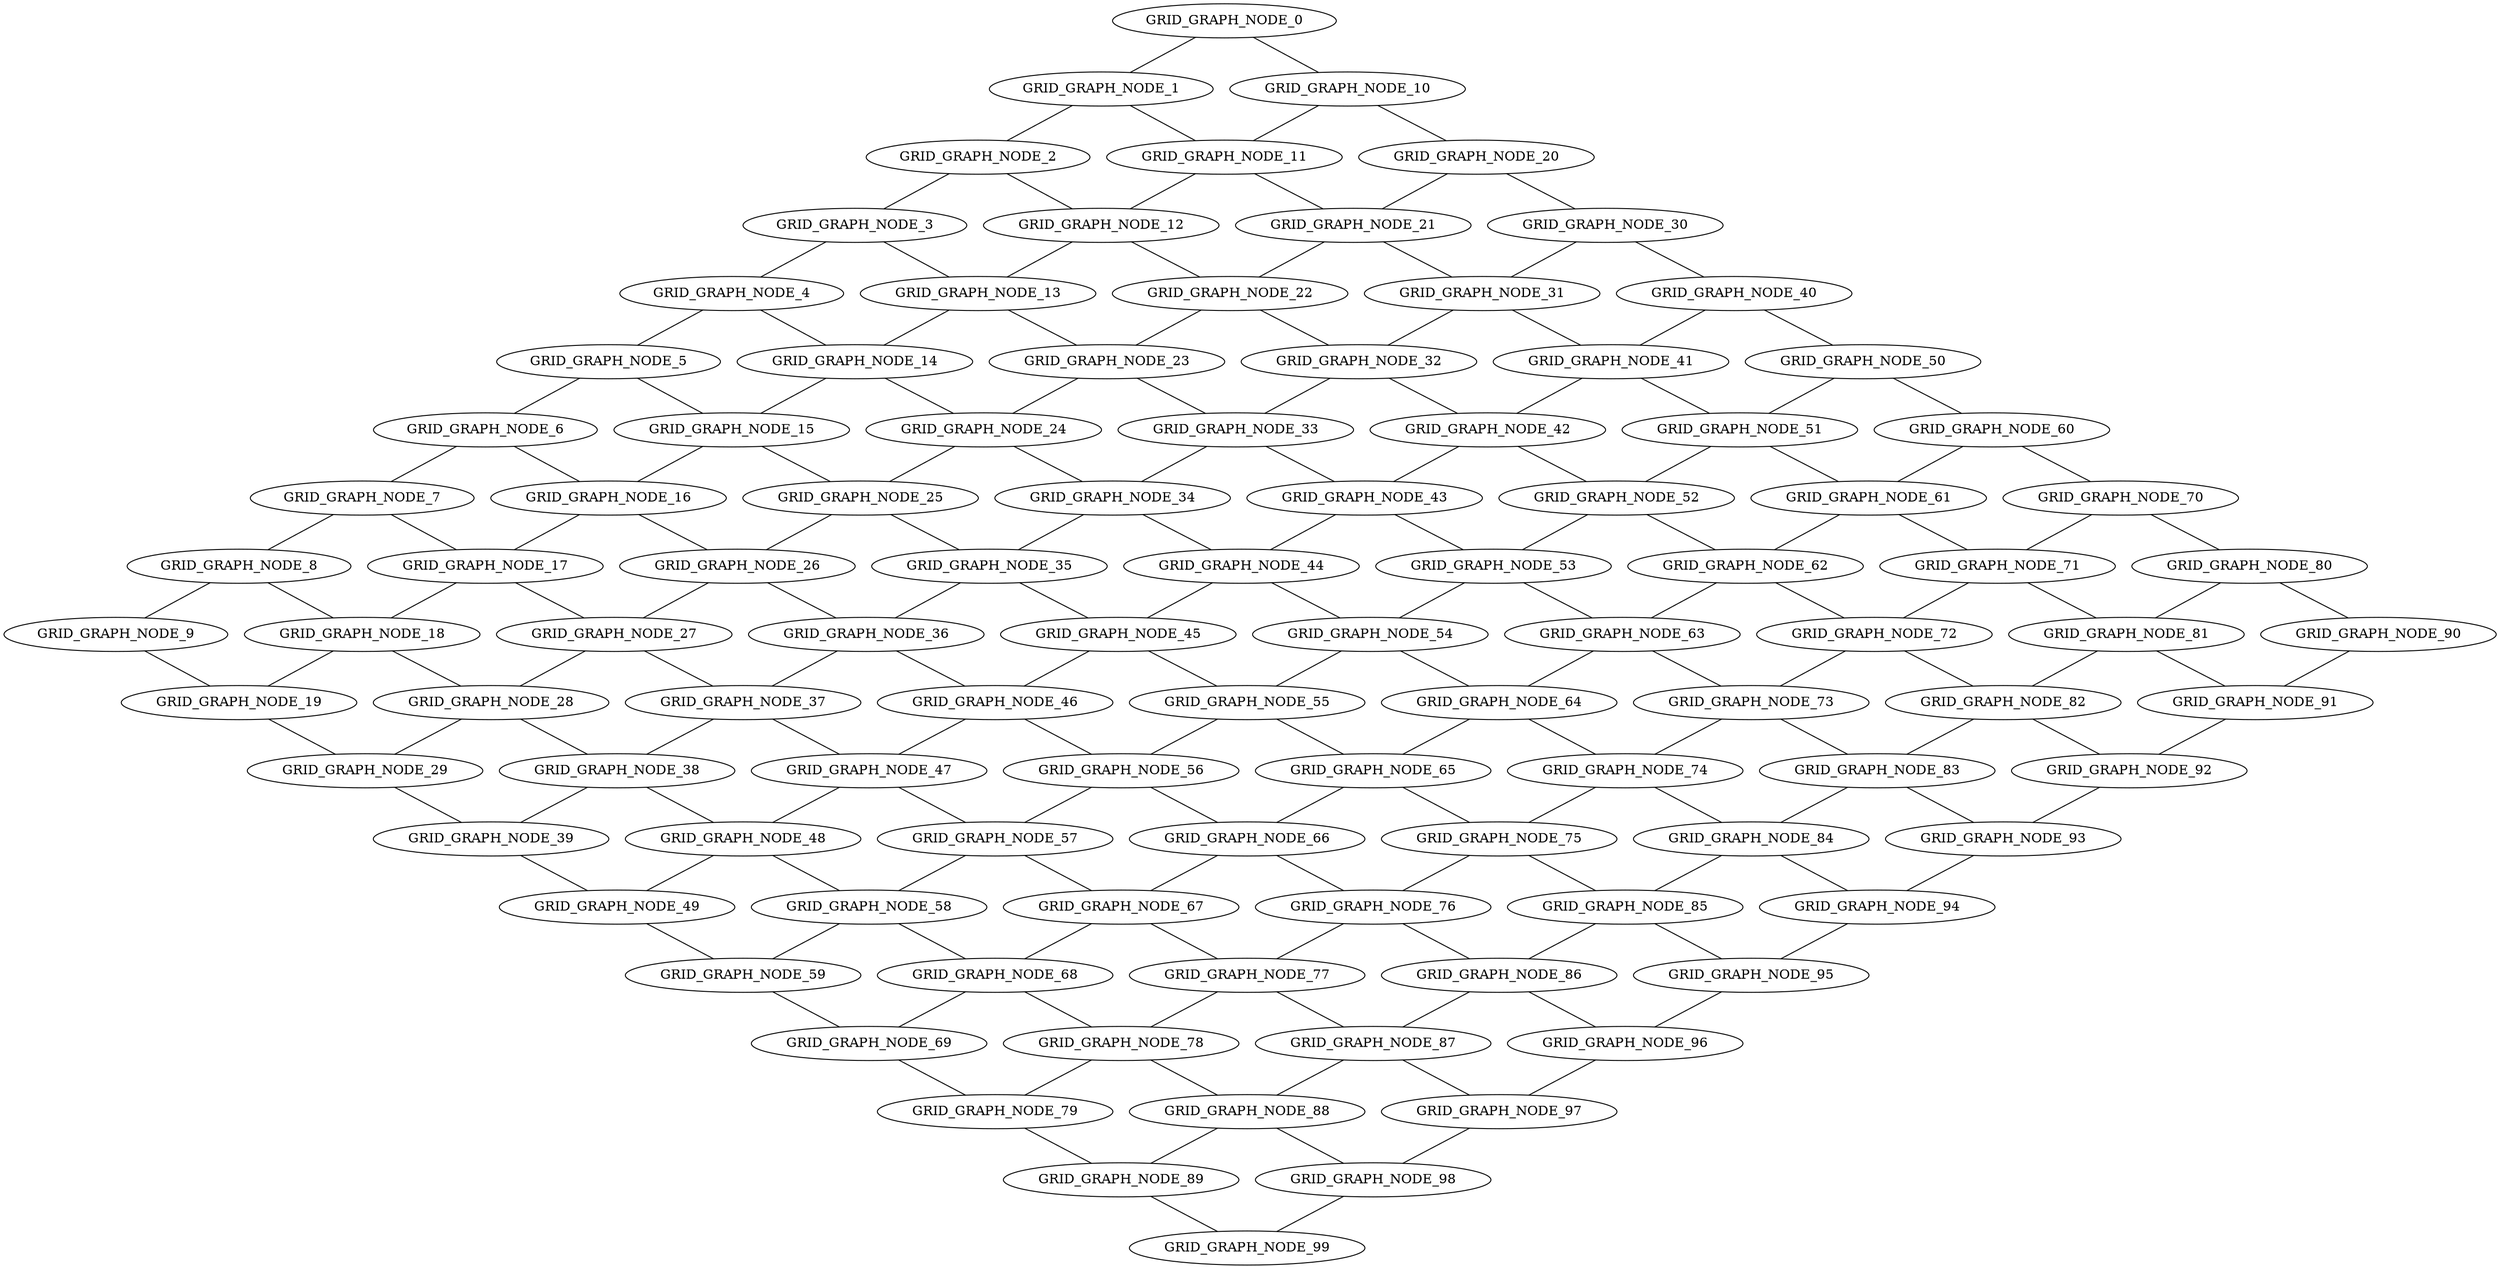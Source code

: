 graph GRID_GRAPH{
GRID_GRAPH_NODE_0 -- GRID_GRAPH_NODE_1;
GRID_GRAPH_NODE_0 -- GRID_GRAPH_NODE_10;
GRID_GRAPH_NODE_1 -- GRID_GRAPH_NODE_2;
GRID_GRAPH_NODE_1 -- GRID_GRAPH_NODE_11;
GRID_GRAPH_NODE_2 -- GRID_GRAPH_NODE_3;
GRID_GRAPH_NODE_2 -- GRID_GRAPH_NODE_12;
GRID_GRAPH_NODE_3 -- GRID_GRAPH_NODE_4;
GRID_GRAPH_NODE_3 -- GRID_GRAPH_NODE_13;
GRID_GRAPH_NODE_4 -- GRID_GRAPH_NODE_5;
GRID_GRAPH_NODE_4 -- GRID_GRAPH_NODE_14;
GRID_GRAPH_NODE_5 -- GRID_GRAPH_NODE_6;
GRID_GRAPH_NODE_5 -- GRID_GRAPH_NODE_15;
GRID_GRAPH_NODE_6 -- GRID_GRAPH_NODE_7;
GRID_GRAPH_NODE_6 -- GRID_GRAPH_NODE_16;
GRID_GRAPH_NODE_7 -- GRID_GRAPH_NODE_8;
GRID_GRAPH_NODE_7 -- GRID_GRAPH_NODE_17;
GRID_GRAPH_NODE_8 -- GRID_GRAPH_NODE_9;
GRID_GRAPH_NODE_8 -- GRID_GRAPH_NODE_18;
GRID_GRAPH_NODE_9 -- GRID_GRAPH_NODE_19;
GRID_GRAPH_NODE_10 -- GRID_GRAPH_NODE_11;
GRID_GRAPH_NODE_10 -- GRID_GRAPH_NODE_20;
GRID_GRAPH_NODE_11 -- GRID_GRAPH_NODE_12;
GRID_GRAPH_NODE_11 -- GRID_GRAPH_NODE_21;
GRID_GRAPH_NODE_12 -- GRID_GRAPH_NODE_13;
GRID_GRAPH_NODE_12 -- GRID_GRAPH_NODE_22;
GRID_GRAPH_NODE_13 -- GRID_GRAPH_NODE_14;
GRID_GRAPH_NODE_13 -- GRID_GRAPH_NODE_23;
GRID_GRAPH_NODE_14 -- GRID_GRAPH_NODE_15;
GRID_GRAPH_NODE_14 -- GRID_GRAPH_NODE_24;
GRID_GRAPH_NODE_15 -- GRID_GRAPH_NODE_16;
GRID_GRAPH_NODE_15 -- GRID_GRAPH_NODE_25;
GRID_GRAPH_NODE_16 -- GRID_GRAPH_NODE_17;
GRID_GRAPH_NODE_16 -- GRID_GRAPH_NODE_26;
GRID_GRAPH_NODE_17 -- GRID_GRAPH_NODE_18;
GRID_GRAPH_NODE_17 -- GRID_GRAPH_NODE_27;
GRID_GRAPH_NODE_18 -- GRID_GRAPH_NODE_19;
GRID_GRAPH_NODE_18 -- GRID_GRAPH_NODE_28;
GRID_GRAPH_NODE_19 -- GRID_GRAPH_NODE_29;
GRID_GRAPH_NODE_20 -- GRID_GRAPH_NODE_21;
GRID_GRAPH_NODE_20 -- GRID_GRAPH_NODE_30;
GRID_GRAPH_NODE_21 -- GRID_GRAPH_NODE_22;
GRID_GRAPH_NODE_21 -- GRID_GRAPH_NODE_31;
GRID_GRAPH_NODE_22 -- GRID_GRAPH_NODE_23;
GRID_GRAPH_NODE_22 -- GRID_GRAPH_NODE_32;
GRID_GRAPH_NODE_23 -- GRID_GRAPH_NODE_24;
GRID_GRAPH_NODE_23 -- GRID_GRAPH_NODE_33;
GRID_GRAPH_NODE_24 -- GRID_GRAPH_NODE_25;
GRID_GRAPH_NODE_24 -- GRID_GRAPH_NODE_34;
GRID_GRAPH_NODE_25 -- GRID_GRAPH_NODE_26;
GRID_GRAPH_NODE_25 -- GRID_GRAPH_NODE_35;
GRID_GRAPH_NODE_26 -- GRID_GRAPH_NODE_27;
GRID_GRAPH_NODE_26 -- GRID_GRAPH_NODE_36;
GRID_GRAPH_NODE_27 -- GRID_GRAPH_NODE_28;
GRID_GRAPH_NODE_27 -- GRID_GRAPH_NODE_37;
GRID_GRAPH_NODE_28 -- GRID_GRAPH_NODE_29;
GRID_GRAPH_NODE_28 -- GRID_GRAPH_NODE_38;
GRID_GRAPH_NODE_29 -- GRID_GRAPH_NODE_39;
GRID_GRAPH_NODE_30 -- GRID_GRAPH_NODE_31;
GRID_GRAPH_NODE_30 -- GRID_GRAPH_NODE_40;
GRID_GRAPH_NODE_31 -- GRID_GRAPH_NODE_32;
GRID_GRAPH_NODE_31 -- GRID_GRAPH_NODE_41;
GRID_GRAPH_NODE_32 -- GRID_GRAPH_NODE_33;
GRID_GRAPH_NODE_32 -- GRID_GRAPH_NODE_42;
GRID_GRAPH_NODE_33 -- GRID_GRAPH_NODE_34;
GRID_GRAPH_NODE_33 -- GRID_GRAPH_NODE_43;
GRID_GRAPH_NODE_34 -- GRID_GRAPH_NODE_35;
GRID_GRAPH_NODE_34 -- GRID_GRAPH_NODE_44;
GRID_GRAPH_NODE_35 -- GRID_GRAPH_NODE_36;
GRID_GRAPH_NODE_35 -- GRID_GRAPH_NODE_45;
GRID_GRAPH_NODE_36 -- GRID_GRAPH_NODE_37;
GRID_GRAPH_NODE_36 -- GRID_GRAPH_NODE_46;
GRID_GRAPH_NODE_37 -- GRID_GRAPH_NODE_38;
GRID_GRAPH_NODE_37 -- GRID_GRAPH_NODE_47;
GRID_GRAPH_NODE_38 -- GRID_GRAPH_NODE_39;
GRID_GRAPH_NODE_38 -- GRID_GRAPH_NODE_48;
GRID_GRAPH_NODE_39 -- GRID_GRAPH_NODE_49;
GRID_GRAPH_NODE_40 -- GRID_GRAPH_NODE_41;
GRID_GRAPH_NODE_40 -- GRID_GRAPH_NODE_50;
GRID_GRAPH_NODE_41 -- GRID_GRAPH_NODE_42;
GRID_GRAPH_NODE_41 -- GRID_GRAPH_NODE_51;
GRID_GRAPH_NODE_42 -- GRID_GRAPH_NODE_43;
GRID_GRAPH_NODE_42 -- GRID_GRAPH_NODE_52;
GRID_GRAPH_NODE_43 -- GRID_GRAPH_NODE_44;
GRID_GRAPH_NODE_43 -- GRID_GRAPH_NODE_53;
GRID_GRAPH_NODE_44 -- GRID_GRAPH_NODE_45;
GRID_GRAPH_NODE_44 -- GRID_GRAPH_NODE_54;
GRID_GRAPH_NODE_45 -- GRID_GRAPH_NODE_46;
GRID_GRAPH_NODE_45 -- GRID_GRAPH_NODE_55;
GRID_GRAPH_NODE_46 -- GRID_GRAPH_NODE_47;
GRID_GRAPH_NODE_46 -- GRID_GRAPH_NODE_56;
GRID_GRAPH_NODE_47 -- GRID_GRAPH_NODE_48;
GRID_GRAPH_NODE_47 -- GRID_GRAPH_NODE_57;
GRID_GRAPH_NODE_48 -- GRID_GRAPH_NODE_49;
GRID_GRAPH_NODE_48 -- GRID_GRAPH_NODE_58;
GRID_GRAPH_NODE_49 -- GRID_GRAPH_NODE_59;
GRID_GRAPH_NODE_50 -- GRID_GRAPH_NODE_51;
GRID_GRAPH_NODE_50 -- GRID_GRAPH_NODE_60;
GRID_GRAPH_NODE_51 -- GRID_GRAPH_NODE_52;
GRID_GRAPH_NODE_51 -- GRID_GRAPH_NODE_61;
GRID_GRAPH_NODE_52 -- GRID_GRAPH_NODE_53;
GRID_GRAPH_NODE_52 -- GRID_GRAPH_NODE_62;
GRID_GRAPH_NODE_53 -- GRID_GRAPH_NODE_54;
GRID_GRAPH_NODE_53 -- GRID_GRAPH_NODE_63;
GRID_GRAPH_NODE_54 -- GRID_GRAPH_NODE_55;
GRID_GRAPH_NODE_54 -- GRID_GRAPH_NODE_64;
GRID_GRAPH_NODE_55 -- GRID_GRAPH_NODE_56;
GRID_GRAPH_NODE_55 -- GRID_GRAPH_NODE_65;
GRID_GRAPH_NODE_56 -- GRID_GRAPH_NODE_57;
GRID_GRAPH_NODE_56 -- GRID_GRAPH_NODE_66;
GRID_GRAPH_NODE_57 -- GRID_GRAPH_NODE_58;
GRID_GRAPH_NODE_57 -- GRID_GRAPH_NODE_67;
GRID_GRAPH_NODE_58 -- GRID_GRAPH_NODE_59;
GRID_GRAPH_NODE_58 -- GRID_GRAPH_NODE_68;
GRID_GRAPH_NODE_59 -- GRID_GRAPH_NODE_69;
GRID_GRAPH_NODE_60 -- GRID_GRAPH_NODE_61;
GRID_GRAPH_NODE_60 -- GRID_GRAPH_NODE_70;
GRID_GRAPH_NODE_61 -- GRID_GRAPH_NODE_62;
GRID_GRAPH_NODE_61 -- GRID_GRAPH_NODE_71;
GRID_GRAPH_NODE_62 -- GRID_GRAPH_NODE_63;
GRID_GRAPH_NODE_62 -- GRID_GRAPH_NODE_72;
GRID_GRAPH_NODE_63 -- GRID_GRAPH_NODE_64;
GRID_GRAPH_NODE_63 -- GRID_GRAPH_NODE_73;
GRID_GRAPH_NODE_64 -- GRID_GRAPH_NODE_65;
GRID_GRAPH_NODE_64 -- GRID_GRAPH_NODE_74;
GRID_GRAPH_NODE_65 -- GRID_GRAPH_NODE_66;
GRID_GRAPH_NODE_65 -- GRID_GRAPH_NODE_75;
GRID_GRAPH_NODE_66 -- GRID_GRAPH_NODE_67;
GRID_GRAPH_NODE_66 -- GRID_GRAPH_NODE_76;
GRID_GRAPH_NODE_67 -- GRID_GRAPH_NODE_68;
GRID_GRAPH_NODE_67 -- GRID_GRAPH_NODE_77;
GRID_GRAPH_NODE_68 -- GRID_GRAPH_NODE_69;
GRID_GRAPH_NODE_68 -- GRID_GRAPH_NODE_78;
GRID_GRAPH_NODE_69 -- GRID_GRAPH_NODE_79;
GRID_GRAPH_NODE_70 -- GRID_GRAPH_NODE_71;
GRID_GRAPH_NODE_70 -- GRID_GRAPH_NODE_80;
GRID_GRAPH_NODE_71 -- GRID_GRAPH_NODE_72;
GRID_GRAPH_NODE_71 -- GRID_GRAPH_NODE_81;
GRID_GRAPH_NODE_72 -- GRID_GRAPH_NODE_73;
GRID_GRAPH_NODE_72 -- GRID_GRAPH_NODE_82;
GRID_GRAPH_NODE_73 -- GRID_GRAPH_NODE_74;
GRID_GRAPH_NODE_73 -- GRID_GRAPH_NODE_83;
GRID_GRAPH_NODE_74 -- GRID_GRAPH_NODE_75;
GRID_GRAPH_NODE_74 -- GRID_GRAPH_NODE_84;
GRID_GRAPH_NODE_75 -- GRID_GRAPH_NODE_76;
GRID_GRAPH_NODE_75 -- GRID_GRAPH_NODE_85;
GRID_GRAPH_NODE_76 -- GRID_GRAPH_NODE_77;
GRID_GRAPH_NODE_76 -- GRID_GRAPH_NODE_86;
GRID_GRAPH_NODE_77 -- GRID_GRAPH_NODE_78;
GRID_GRAPH_NODE_77 -- GRID_GRAPH_NODE_87;
GRID_GRAPH_NODE_78 -- GRID_GRAPH_NODE_79;
GRID_GRAPH_NODE_78 -- GRID_GRAPH_NODE_88;
GRID_GRAPH_NODE_79 -- GRID_GRAPH_NODE_89;
GRID_GRAPH_NODE_80 -- GRID_GRAPH_NODE_81;
GRID_GRAPH_NODE_80 -- GRID_GRAPH_NODE_90;
GRID_GRAPH_NODE_81 -- GRID_GRAPH_NODE_82;
GRID_GRAPH_NODE_81 -- GRID_GRAPH_NODE_91;
GRID_GRAPH_NODE_82 -- GRID_GRAPH_NODE_83;
GRID_GRAPH_NODE_82 -- GRID_GRAPH_NODE_92;
GRID_GRAPH_NODE_83 -- GRID_GRAPH_NODE_84;
GRID_GRAPH_NODE_83 -- GRID_GRAPH_NODE_93;
GRID_GRAPH_NODE_84 -- GRID_GRAPH_NODE_85;
GRID_GRAPH_NODE_84 -- GRID_GRAPH_NODE_94;
GRID_GRAPH_NODE_85 -- GRID_GRAPH_NODE_86;
GRID_GRAPH_NODE_85 -- GRID_GRAPH_NODE_95;
GRID_GRAPH_NODE_86 -- GRID_GRAPH_NODE_87;
GRID_GRAPH_NODE_86 -- GRID_GRAPH_NODE_96;
GRID_GRAPH_NODE_87 -- GRID_GRAPH_NODE_88;
GRID_GRAPH_NODE_87 -- GRID_GRAPH_NODE_97;
GRID_GRAPH_NODE_88 -- GRID_GRAPH_NODE_89;
GRID_GRAPH_NODE_88 -- GRID_GRAPH_NODE_98;
GRID_GRAPH_NODE_89 -- GRID_GRAPH_NODE_99;
GRID_GRAPH_NODE_90 -- GRID_GRAPH_NODE_91;
GRID_GRAPH_NODE_91 -- GRID_GRAPH_NODE_92;
GRID_GRAPH_NODE_92 -- GRID_GRAPH_NODE_93;
GRID_GRAPH_NODE_93 -- GRID_GRAPH_NODE_94;
GRID_GRAPH_NODE_94 -- GRID_GRAPH_NODE_95;
GRID_GRAPH_NODE_95 -- GRID_GRAPH_NODE_96;
GRID_GRAPH_NODE_96 -- GRID_GRAPH_NODE_97;
GRID_GRAPH_NODE_97 -- GRID_GRAPH_NODE_98;
GRID_GRAPH_NODE_98 -- GRID_GRAPH_NODE_99;
}
